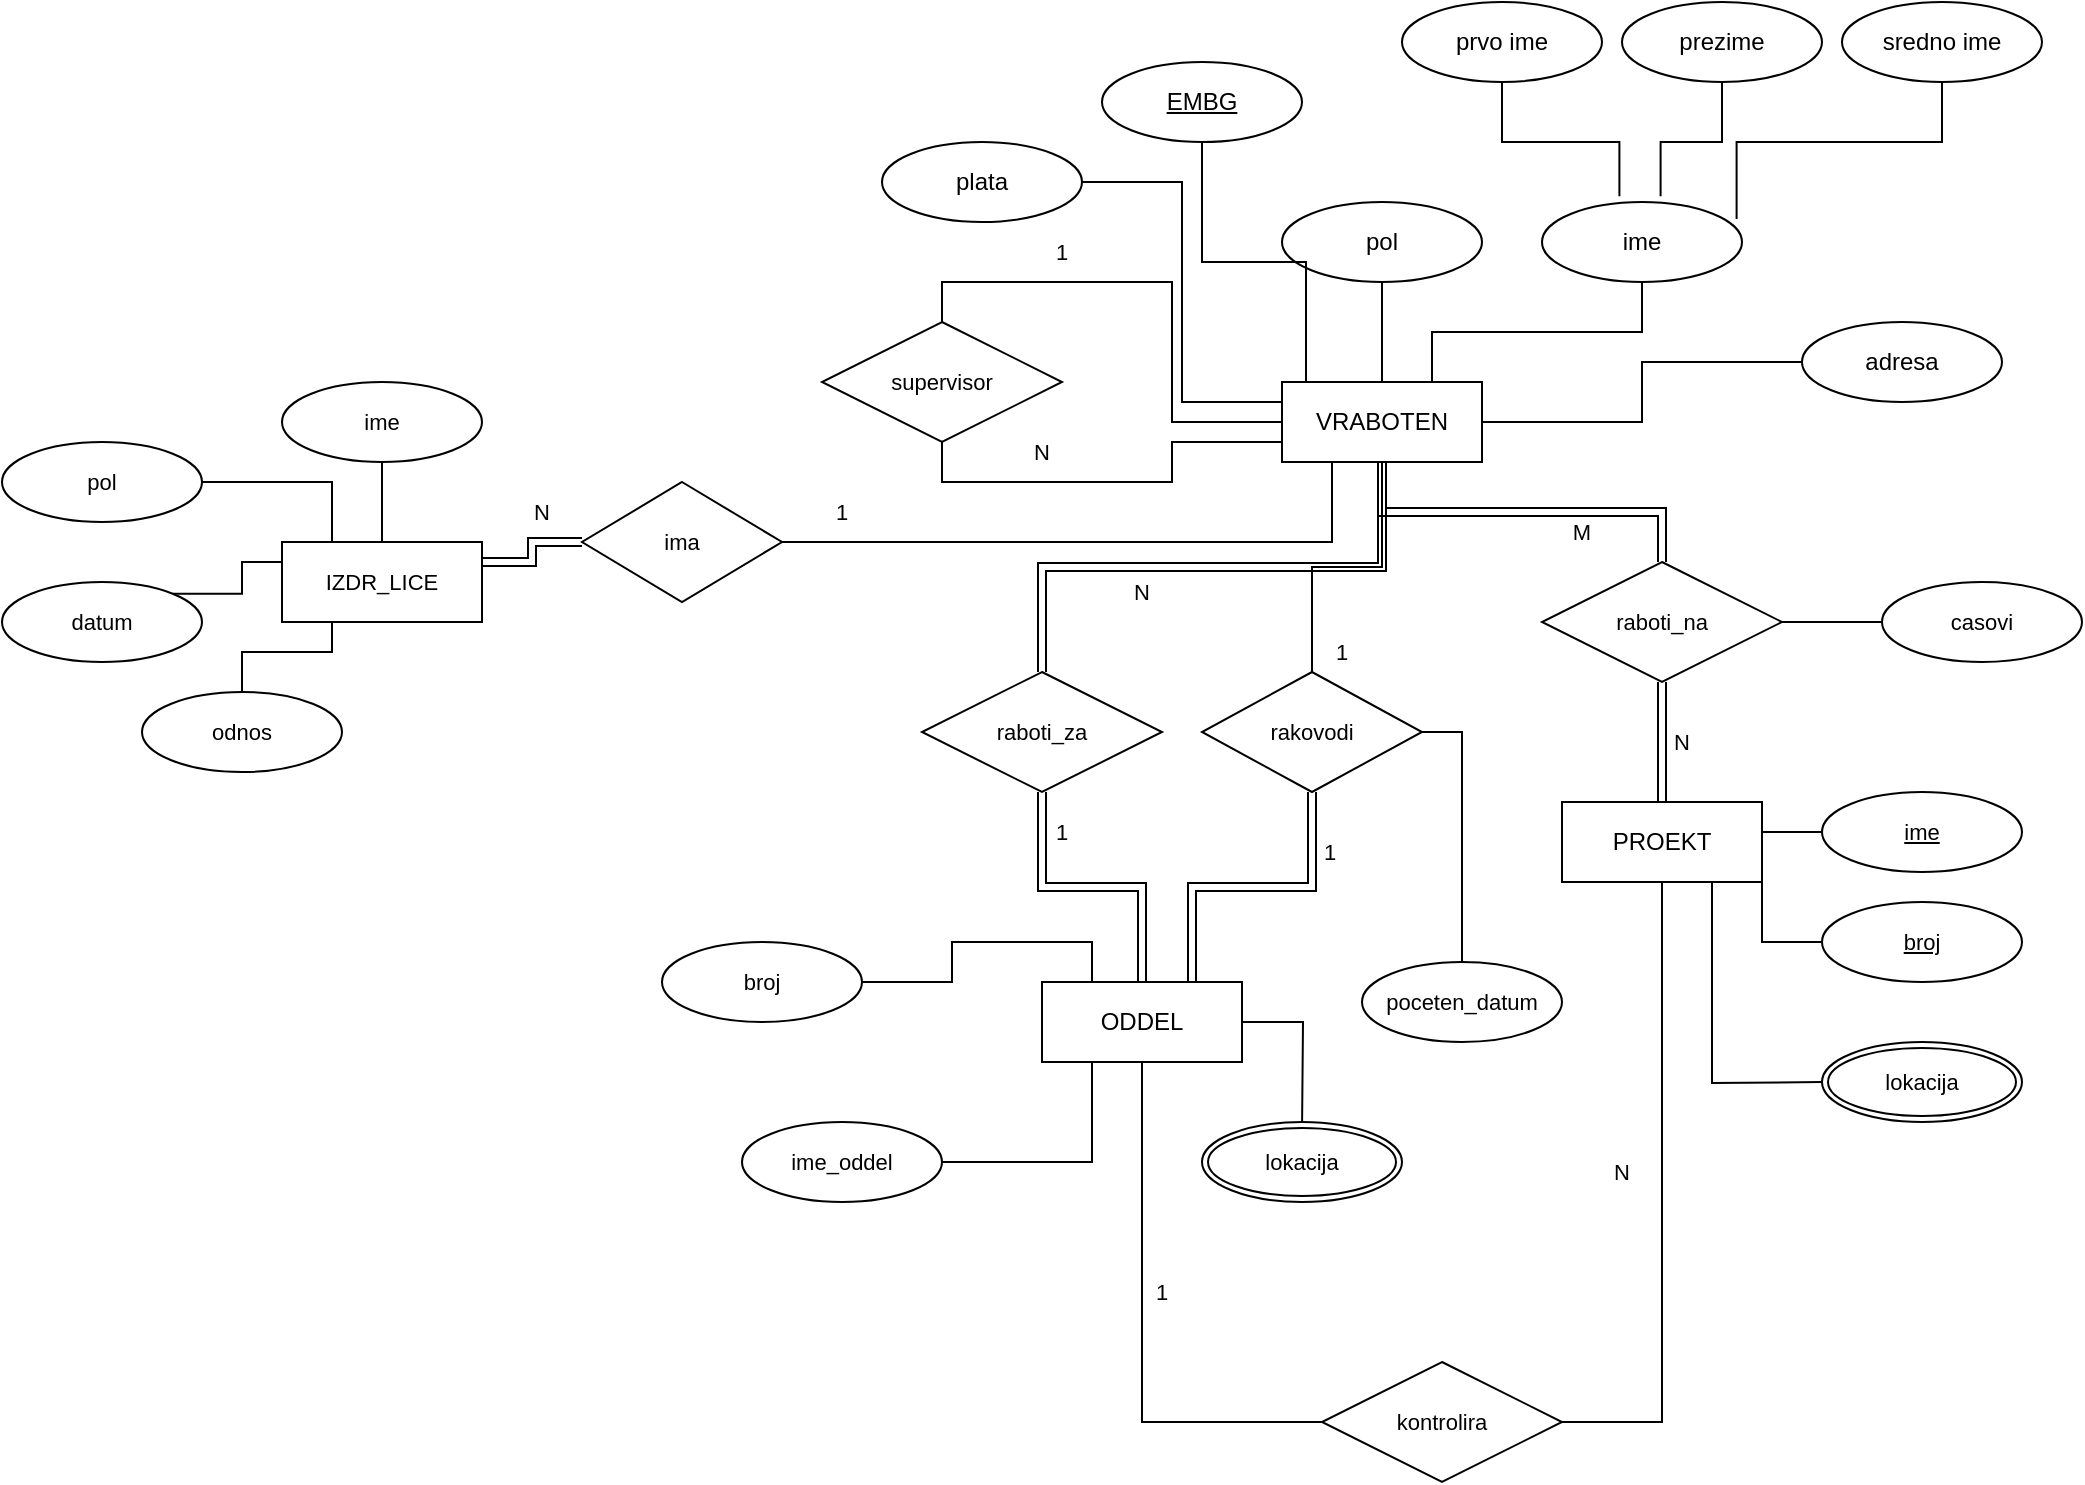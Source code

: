 <mxfile version="28.2.8">
  <diagram name="Page-1" id="N667YpDXs0Co67hu2uan">
    <mxGraphModel dx="1924" dy="592" grid="1" gridSize="10" guides="1" tooltips="1" connect="1" arrows="1" fold="1" page="1" pageScale="1" pageWidth="827" pageHeight="1169" math="0" shadow="0">
      <root>
        <mxCell id="0" />
        <mxCell id="1" parent="0" />
        <mxCell id="bW2PDLH4P24Y7x6BspK4-25" style="edgeStyle=orthogonalEdgeStyle;shape=link;rounded=0;orthogonalLoop=1;jettySize=auto;html=1;exitX=0.5;exitY=1;exitDx=0;exitDy=0;entryX=0.5;entryY=0;entryDx=0;entryDy=0;strokeColor=default;align=center;verticalAlign=middle;fontFamily=Helvetica;fontSize=11;fontColor=default;labelBackgroundColor=default;endArrow=none;endFill=0;" parent="1" source="bW2PDLH4P24Y7x6BspK4-1" target="bW2PDLH4P24Y7x6BspK4-23" edge="1">
          <mxGeometry relative="1" as="geometry" />
        </mxCell>
        <mxCell id="bW2PDLH4P24Y7x6BspK4-30" style="edgeStyle=orthogonalEdgeStyle;shape=link;rounded=0;orthogonalLoop=1;jettySize=auto;html=1;exitX=0.5;exitY=1;exitDx=0;exitDy=0;strokeColor=default;align=center;verticalAlign=middle;fontFamily=Helvetica;fontSize=11;fontColor=default;labelBackgroundColor=default;endArrow=none;endFill=0;" parent="1" source="bW2PDLH4P24Y7x6BspK4-1" target="bW2PDLH4P24Y7x6BspK4-24" edge="1">
          <mxGeometry relative="1" as="geometry">
            <Array as="points">
              <mxPoint x="410" y="275" />
              <mxPoint x="550" y="275" />
            </Array>
          </mxGeometry>
        </mxCell>
        <mxCell id="bW2PDLH4P24Y7x6BspK4-41" style="edgeStyle=orthogonalEdgeStyle;shape=connector;rounded=0;orthogonalLoop=1;jettySize=auto;html=1;exitX=0;exitY=0.5;exitDx=0;exitDy=0;entryX=0.5;entryY=0;entryDx=0;entryDy=0;strokeColor=default;align=center;verticalAlign=middle;fontFamily=Helvetica;fontSize=11;fontColor=default;labelBackgroundColor=default;endArrow=none;endFill=0;" parent="1" source="bW2PDLH4P24Y7x6BspK4-1" target="bW2PDLH4P24Y7x6BspK4-40" edge="1">
          <mxGeometry relative="1" as="geometry" />
        </mxCell>
        <mxCell id="bW2PDLH4P24Y7x6BspK4-42" style="edgeStyle=orthogonalEdgeStyle;shape=connector;rounded=0;orthogonalLoop=1;jettySize=auto;html=1;exitX=0;exitY=0.75;exitDx=0;exitDy=0;entryX=0.5;entryY=1;entryDx=0;entryDy=0;strokeColor=default;align=center;verticalAlign=middle;fontFamily=Helvetica;fontSize=11;fontColor=default;labelBackgroundColor=default;endArrow=none;endFill=0;" parent="1" source="bW2PDLH4P24Y7x6BspK4-1" target="bW2PDLH4P24Y7x6BspK4-40" edge="1">
          <mxGeometry relative="1" as="geometry" />
        </mxCell>
        <mxCell id="bW2PDLH4P24Y7x6BspK4-53" style="edgeStyle=orthogonalEdgeStyle;shape=connector;rounded=0;orthogonalLoop=1;jettySize=auto;html=1;exitX=0.5;exitY=1;exitDx=0;exitDy=0;entryX=0.5;entryY=0;entryDx=0;entryDy=0;strokeColor=default;align=center;verticalAlign=middle;fontFamily=Helvetica;fontSize=11;fontColor=default;labelBackgroundColor=default;endArrow=none;endFill=0;" parent="1" source="bW2PDLH4P24Y7x6BspK4-1" target="bW2PDLH4P24Y7x6BspK4-50" edge="1">
          <mxGeometry relative="1" as="geometry" />
        </mxCell>
        <mxCell id="bW2PDLH4P24Y7x6BspK4-1" value="VRABOTEN" style="whiteSpace=wrap;html=1;align=center;" parent="1" vertex="1">
          <mxGeometry x="360" y="210" width="100" height="40" as="geometry" />
        </mxCell>
        <mxCell id="bW2PDLH4P24Y7x6BspK4-2" value="EMBG" style="ellipse;whiteSpace=wrap;html=1;align=center;fontStyle=4" parent="1" vertex="1">
          <mxGeometry x="270" y="50" width="100" height="40" as="geometry" />
        </mxCell>
        <mxCell id="bW2PDLH4P24Y7x6BspK4-14" style="edgeStyle=orthogonalEdgeStyle;shape=connector;rounded=0;orthogonalLoop=1;jettySize=auto;html=1;exitX=0.5;exitY=1;exitDx=0;exitDy=0;strokeColor=default;align=center;verticalAlign=middle;fontFamily=Helvetica;fontSize=11;fontColor=default;labelBackgroundColor=default;endArrow=none;endFill=0;" parent="1" source="bW2PDLH4P24Y7x6BspK4-3" target="bW2PDLH4P24Y7x6BspK4-1" edge="1">
          <mxGeometry relative="1" as="geometry" />
        </mxCell>
        <mxCell id="bW2PDLH4P24Y7x6BspK4-3" value="pol" style="ellipse;whiteSpace=wrap;html=1;align=center;" parent="1" vertex="1">
          <mxGeometry x="360" y="120" width="100" height="40" as="geometry" />
        </mxCell>
        <mxCell id="bW2PDLH4P24Y7x6BspK4-16" style="edgeStyle=orthogonalEdgeStyle;shape=connector;rounded=0;orthogonalLoop=1;jettySize=auto;html=1;exitX=0.5;exitY=1;exitDx=0;exitDy=0;entryX=0.75;entryY=0;entryDx=0;entryDy=0;strokeColor=default;align=center;verticalAlign=middle;fontFamily=Helvetica;fontSize=11;fontColor=default;labelBackgroundColor=default;endArrow=none;endFill=0;" parent="1" source="bW2PDLH4P24Y7x6BspK4-4" target="bW2PDLH4P24Y7x6BspK4-1" edge="1">
          <mxGeometry relative="1" as="geometry" />
        </mxCell>
        <mxCell id="bW2PDLH4P24Y7x6BspK4-4" value="ime" style="ellipse;whiteSpace=wrap;html=1;align=center;" parent="1" vertex="1">
          <mxGeometry x="490" y="120" width="100" height="40" as="geometry" />
        </mxCell>
        <mxCell id="bW2PDLH4P24Y7x6BspK4-13" style="edgeStyle=orthogonalEdgeStyle;shape=connector;rounded=0;orthogonalLoop=1;jettySize=auto;html=1;exitX=1;exitY=0.5;exitDx=0;exitDy=0;entryX=0;entryY=0.25;entryDx=0;entryDy=0;strokeColor=default;align=center;verticalAlign=middle;fontFamily=Helvetica;fontSize=11;fontColor=default;labelBackgroundColor=default;endArrow=none;endFill=0;" parent="1" source="bW2PDLH4P24Y7x6BspK4-6" target="bW2PDLH4P24Y7x6BspK4-1" edge="1">
          <mxGeometry relative="1" as="geometry" />
        </mxCell>
        <mxCell id="bW2PDLH4P24Y7x6BspK4-6" value="plata" style="ellipse;whiteSpace=wrap;html=1;align=center;" parent="1" vertex="1">
          <mxGeometry x="160" y="90" width="100" height="40" as="geometry" />
        </mxCell>
        <mxCell id="bW2PDLH4P24Y7x6BspK4-17" style="edgeStyle=orthogonalEdgeStyle;shape=connector;rounded=0;orthogonalLoop=1;jettySize=auto;html=1;exitX=0;exitY=0.5;exitDx=0;exitDy=0;strokeColor=default;align=center;verticalAlign=middle;fontFamily=Helvetica;fontSize=11;fontColor=default;labelBackgroundColor=default;endArrow=none;endFill=0;" parent="1" source="bW2PDLH4P24Y7x6BspK4-7" target="bW2PDLH4P24Y7x6BspK4-1" edge="1">
          <mxGeometry relative="1" as="geometry" />
        </mxCell>
        <mxCell id="bW2PDLH4P24Y7x6BspK4-7" value="adresa" style="ellipse;whiteSpace=wrap;html=1;align=center;" parent="1" vertex="1">
          <mxGeometry x="620" y="180" width="100" height="40" as="geometry" />
        </mxCell>
        <mxCell id="bW2PDLH4P24Y7x6BspK4-8" value="sredno ime" style="ellipse;whiteSpace=wrap;html=1;align=center;" parent="1" vertex="1">
          <mxGeometry x="640" y="20" width="100" height="40" as="geometry" />
        </mxCell>
        <mxCell id="bW2PDLH4P24Y7x6BspK4-9" value="prezime" style="ellipse;whiteSpace=wrap;html=1;align=center;" parent="1" vertex="1">
          <mxGeometry x="530" y="20" width="100" height="40" as="geometry" />
        </mxCell>
        <mxCell id="bW2PDLH4P24Y7x6BspK4-10" value="prvo ime" style="ellipse;whiteSpace=wrap;html=1;align=center;" parent="1" vertex="1">
          <mxGeometry x="420" y="20" width="100" height="40" as="geometry" />
        </mxCell>
        <mxCell id="bW2PDLH4P24Y7x6BspK4-15" style="edgeStyle=orthogonalEdgeStyle;shape=connector;rounded=0;orthogonalLoop=1;jettySize=auto;html=1;exitX=0.5;exitY=1;exitDx=0;exitDy=0;entryX=0.12;entryY=0.012;entryDx=0;entryDy=0;entryPerimeter=0;strokeColor=default;align=center;verticalAlign=middle;fontFamily=Helvetica;fontSize=11;fontColor=default;labelBackgroundColor=default;endArrow=none;endFill=0;" parent="1" source="bW2PDLH4P24Y7x6BspK4-2" target="bW2PDLH4P24Y7x6BspK4-1" edge="1">
          <mxGeometry relative="1" as="geometry" />
        </mxCell>
        <mxCell id="bW2PDLH4P24Y7x6BspK4-18" style="edgeStyle=orthogonalEdgeStyle;shape=connector;rounded=0;orthogonalLoop=1;jettySize=auto;html=1;exitX=0.5;exitY=1;exitDx=0;exitDy=0;entryX=0.387;entryY=-0.071;entryDx=0;entryDy=0;entryPerimeter=0;strokeColor=default;align=center;verticalAlign=middle;fontFamily=Helvetica;fontSize=11;fontColor=default;labelBackgroundColor=default;endArrow=none;endFill=0;" parent="1" source="bW2PDLH4P24Y7x6BspK4-10" target="bW2PDLH4P24Y7x6BspK4-4" edge="1">
          <mxGeometry relative="1" as="geometry" />
        </mxCell>
        <mxCell id="bW2PDLH4P24Y7x6BspK4-19" style="edgeStyle=orthogonalEdgeStyle;shape=connector;rounded=0;orthogonalLoop=1;jettySize=auto;html=1;exitX=0.5;exitY=1;exitDx=0;exitDy=0;entryX=0.593;entryY=-0.071;entryDx=0;entryDy=0;entryPerimeter=0;strokeColor=default;align=center;verticalAlign=middle;fontFamily=Helvetica;fontSize=11;fontColor=default;labelBackgroundColor=default;endArrow=none;endFill=0;" parent="1" source="bW2PDLH4P24Y7x6BspK4-9" target="bW2PDLH4P24Y7x6BspK4-4" edge="1">
          <mxGeometry relative="1" as="geometry" />
        </mxCell>
        <mxCell id="bW2PDLH4P24Y7x6BspK4-20" style="edgeStyle=orthogonalEdgeStyle;shape=connector;rounded=0;orthogonalLoop=1;jettySize=auto;html=1;exitX=0.5;exitY=1;exitDx=0;exitDy=0;entryX=0.973;entryY=0.212;entryDx=0;entryDy=0;entryPerimeter=0;strokeColor=default;align=center;verticalAlign=middle;fontFamily=Helvetica;fontSize=11;fontColor=default;labelBackgroundColor=default;endArrow=none;endFill=0;" parent="1" source="bW2PDLH4P24Y7x6BspK4-8" target="bW2PDLH4P24Y7x6BspK4-4" edge="1">
          <mxGeometry relative="1" as="geometry" />
        </mxCell>
        <mxCell id="bW2PDLH4P24Y7x6BspK4-58" style="edgeStyle=orthogonalEdgeStyle;shape=connector;rounded=0;orthogonalLoop=1;jettySize=auto;html=1;exitX=1;exitY=0.5;exitDx=0;exitDy=0;entryX=0.5;entryY=0;entryDx=0;entryDy=0;strokeColor=default;align=center;verticalAlign=middle;fontFamily=Helvetica;fontSize=11;fontColor=default;labelBackgroundColor=default;endArrow=none;endFill=0;" parent="1" source="bW2PDLH4P24Y7x6BspK4-21" edge="1">
          <mxGeometry relative="1" as="geometry">
            <mxPoint x="370" y="585" as="targetPoint" />
          </mxGeometry>
        </mxCell>
        <mxCell id="bW2PDLH4P24Y7x6BspK4-61" style="edgeStyle=orthogonalEdgeStyle;shape=connector;rounded=0;orthogonalLoop=1;jettySize=auto;html=1;exitX=0.5;exitY=1;exitDx=0;exitDy=0;entryX=0;entryY=0.5;entryDx=0;entryDy=0;strokeColor=default;align=center;verticalAlign=middle;fontFamily=Helvetica;fontSize=11;fontColor=default;labelBackgroundColor=default;endArrow=none;endFill=0;" parent="1" source="bW2PDLH4P24Y7x6BspK4-21" target="bW2PDLH4P24Y7x6BspK4-60" edge="1">
          <mxGeometry relative="1" as="geometry" />
        </mxCell>
        <mxCell id="bW2PDLH4P24Y7x6BspK4-21" value="ODDEL" style="whiteSpace=wrap;html=1;align=center;" parent="1" vertex="1">
          <mxGeometry x="240" y="510" width="100" height="40" as="geometry" />
        </mxCell>
        <mxCell id="bW2PDLH4P24Y7x6BspK4-62" style="edgeStyle=orthogonalEdgeStyle;shape=connector;rounded=0;orthogonalLoop=1;jettySize=auto;html=1;exitX=0.5;exitY=1;exitDx=0;exitDy=0;entryX=1;entryY=0.5;entryDx=0;entryDy=0;strokeColor=default;align=center;verticalAlign=middle;fontFamily=Helvetica;fontSize=11;fontColor=default;labelBackgroundColor=default;endArrow=none;endFill=0;" parent="1" source="bW2PDLH4P24Y7x6BspK4-22" target="bW2PDLH4P24Y7x6BspK4-60" edge="1">
          <mxGeometry relative="1" as="geometry" />
        </mxCell>
        <mxCell id="bW2PDLH4P24Y7x6BspK4-22" value="PROEKT" style="whiteSpace=wrap;html=1;align=center;" parent="1" vertex="1">
          <mxGeometry x="500" y="420" width="100" height="40" as="geometry" />
        </mxCell>
        <mxCell id="bW2PDLH4P24Y7x6BspK4-26" style="edgeStyle=orthogonalEdgeStyle;shape=link;rounded=0;orthogonalLoop=1;jettySize=auto;html=1;exitX=0.5;exitY=1;exitDx=0;exitDy=0;entryX=0.5;entryY=0;entryDx=0;entryDy=0;strokeColor=default;align=center;verticalAlign=middle;fontFamily=Helvetica;fontSize=11;fontColor=default;labelBackgroundColor=default;endArrow=none;endFill=0;" parent="1" source="bW2PDLH4P24Y7x6BspK4-23" target="bW2PDLH4P24Y7x6BspK4-21" edge="1">
          <mxGeometry relative="1" as="geometry" />
        </mxCell>
        <mxCell id="bW2PDLH4P24Y7x6BspK4-23" value="raboti_za" style="shape=rhombus;perimeter=rhombusPerimeter;whiteSpace=wrap;html=1;align=center;fontFamily=Helvetica;fontSize=11;fontColor=default;labelBackgroundColor=default;" parent="1" vertex="1">
          <mxGeometry x="180" y="355" width="120" height="60" as="geometry" />
        </mxCell>
        <mxCell id="bW2PDLH4P24Y7x6BspK4-39" style="edgeStyle=orthogonalEdgeStyle;shape=connector;rounded=0;orthogonalLoop=1;jettySize=auto;html=1;exitX=1;exitY=0.5;exitDx=0;exitDy=0;strokeColor=default;align=center;verticalAlign=middle;fontFamily=Helvetica;fontSize=11;fontColor=default;labelBackgroundColor=default;endArrow=none;endFill=0;" parent="1" source="bW2PDLH4P24Y7x6BspK4-24" target="bW2PDLH4P24Y7x6BspK4-38" edge="1">
          <mxGeometry relative="1" as="geometry" />
        </mxCell>
        <mxCell id="bW2PDLH4P24Y7x6BspK4-24" value="raboti_na" style="shape=rhombus;perimeter=rhombusPerimeter;whiteSpace=wrap;html=1;align=center;fontFamily=Helvetica;fontSize=11;fontColor=default;labelBackgroundColor=default;" parent="1" vertex="1">
          <mxGeometry x="490" y="300" width="120" height="60" as="geometry" />
        </mxCell>
        <mxCell id="bW2PDLH4P24Y7x6BspK4-31" value="1" style="text;html=1;whiteSpace=wrap;strokeColor=none;fillColor=none;align=center;verticalAlign=middle;rounded=0;fontFamily=Helvetica;fontSize=11;fontColor=default;labelBackgroundColor=default;" parent="1" vertex="1">
          <mxGeometry x="220" y="420" width="60" height="30" as="geometry" />
        </mxCell>
        <mxCell id="bW2PDLH4P24Y7x6BspK4-32" value="N" style="text;html=1;whiteSpace=wrap;strokeColor=none;fillColor=none;align=center;verticalAlign=middle;rounded=0;fontFamily=Helvetica;fontSize=11;fontColor=default;labelBackgroundColor=default;" parent="1" vertex="1">
          <mxGeometry x="260" y="300" width="60" height="30" as="geometry" />
        </mxCell>
        <mxCell id="bW2PDLH4P24Y7x6BspK4-35" value="" style="edgeStyle=orthogonalEdgeStyle;shape=link;rounded=0;orthogonalLoop=1;jettySize=auto;html=1;exitX=0.5;exitY=1;exitDx=0;exitDy=0;strokeColor=default;align=center;verticalAlign=middle;fontFamily=Helvetica;fontSize=11;fontColor=default;labelBackgroundColor=default;endArrow=none;endFill=0;entryX=0.5;entryY=0;entryDx=0;entryDy=0;" parent="1" source="bW2PDLH4P24Y7x6BspK4-24" target="bW2PDLH4P24Y7x6BspK4-22" edge="1">
          <mxGeometry relative="1" as="geometry">
            <mxPoint x="550" y="360" as="sourcePoint" />
            <mxPoint x="550" y="410" as="targetPoint" />
          </mxGeometry>
        </mxCell>
        <mxCell id="bW2PDLH4P24Y7x6BspK4-36" value="N" style="text;html=1;whiteSpace=wrap;strokeColor=none;fillColor=none;align=center;verticalAlign=middle;rounded=0;fontFamily=Helvetica;fontSize=11;fontColor=default;labelBackgroundColor=default;" parent="1" vertex="1">
          <mxGeometry x="530" y="375" width="60" height="30" as="geometry" />
        </mxCell>
        <mxCell id="bW2PDLH4P24Y7x6BspK4-37" value="М" style="text;html=1;whiteSpace=wrap;strokeColor=none;fillColor=none;align=center;verticalAlign=middle;rounded=0;fontFamily=Helvetica;fontSize=11;fontColor=default;labelBackgroundColor=default;" parent="1" vertex="1">
          <mxGeometry x="480" y="270" width="60" height="30" as="geometry" />
        </mxCell>
        <mxCell id="bW2PDLH4P24Y7x6BspK4-38" value="casovi" style="ellipse;whiteSpace=wrap;html=1;align=center;fontFamily=Helvetica;fontSize=11;fontColor=default;labelBackgroundColor=default;" parent="1" vertex="1">
          <mxGeometry x="660" y="310" width="100" height="40" as="geometry" />
        </mxCell>
        <mxCell id="bW2PDLH4P24Y7x6BspK4-40" value="supervisor" style="shape=rhombus;perimeter=rhombusPerimeter;whiteSpace=wrap;html=1;align=center;fontFamily=Helvetica;fontSize=11;fontColor=default;labelBackgroundColor=default;" parent="1" vertex="1">
          <mxGeometry x="130" y="180" width="120" height="60" as="geometry" />
        </mxCell>
        <mxCell id="bW2PDLH4P24Y7x6BspK4-43" value="1" style="text;html=1;whiteSpace=wrap;strokeColor=none;fillColor=none;align=center;verticalAlign=middle;rounded=0;fontFamily=Helvetica;fontSize=11;fontColor=default;labelBackgroundColor=default;" parent="1" vertex="1">
          <mxGeometry x="220" y="130" width="60" height="30" as="geometry" />
        </mxCell>
        <mxCell id="bW2PDLH4P24Y7x6BspK4-44" value="N" style="text;html=1;whiteSpace=wrap;strokeColor=none;fillColor=none;align=center;verticalAlign=middle;rounded=0;fontFamily=Helvetica;fontSize=11;fontColor=default;labelBackgroundColor=default;" parent="1" vertex="1">
          <mxGeometry x="210" y="230" width="60" height="30" as="geometry" />
        </mxCell>
        <mxCell id="bW2PDLH4P24Y7x6BspK4-49" style="edgeStyle=orthogonalEdgeStyle;shape=connector;rounded=0;orthogonalLoop=1;jettySize=auto;html=1;exitX=1;exitY=0.5;exitDx=0;exitDy=0;entryX=0.25;entryY=1;entryDx=0;entryDy=0;strokeColor=default;align=center;verticalAlign=middle;fontFamily=Helvetica;fontSize=11;fontColor=default;labelBackgroundColor=default;endArrow=none;endFill=0;" parent="1" source="bW2PDLH4P24Y7x6BspK4-46" target="bW2PDLH4P24Y7x6BspK4-21" edge="1">
          <mxGeometry relative="1" as="geometry" />
        </mxCell>
        <mxCell id="bW2PDLH4P24Y7x6BspK4-46" value="ime_oddel" style="ellipse;whiteSpace=wrap;html=1;align=center;fontFamily=Helvetica;fontSize=11;fontColor=default;labelBackgroundColor=default;" parent="1" vertex="1">
          <mxGeometry x="90" y="580" width="100" height="40" as="geometry" />
        </mxCell>
        <mxCell id="bW2PDLH4P24Y7x6BspK4-48" style="edgeStyle=orthogonalEdgeStyle;shape=connector;rounded=0;orthogonalLoop=1;jettySize=auto;html=1;exitX=1;exitY=0.5;exitDx=0;exitDy=0;entryX=0.25;entryY=0;entryDx=0;entryDy=0;strokeColor=default;align=center;verticalAlign=middle;fontFamily=Helvetica;fontSize=11;fontColor=default;labelBackgroundColor=default;endArrow=none;endFill=0;" parent="1" source="bW2PDLH4P24Y7x6BspK4-47" target="bW2PDLH4P24Y7x6BspK4-21" edge="1">
          <mxGeometry relative="1" as="geometry" />
        </mxCell>
        <mxCell id="bW2PDLH4P24Y7x6BspK4-47" value="broj" style="ellipse;whiteSpace=wrap;html=1;align=center;fontFamily=Helvetica;fontSize=11;fontColor=default;labelBackgroundColor=default;" parent="1" vertex="1">
          <mxGeometry x="50" y="490" width="100" height="40" as="geometry" />
        </mxCell>
        <mxCell id="bW2PDLH4P24Y7x6BspK4-54" style="edgeStyle=orthogonalEdgeStyle;shape=link;rounded=0;orthogonalLoop=1;jettySize=auto;html=1;exitX=0.5;exitY=1;exitDx=0;exitDy=0;entryX=0.75;entryY=0;entryDx=0;entryDy=0;strokeColor=default;align=center;verticalAlign=middle;fontFamily=Helvetica;fontSize=11;fontColor=default;labelBackgroundColor=default;endArrow=none;endFill=0;" parent="1" source="bW2PDLH4P24Y7x6BspK4-50" target="bW2PDLH4P24Y7x6BspK4-21" edge="1">
          <mxGeometry relative="1" as="geometry" />
        </mxCell>
        <mxCell id="bW2PDLH4P24Y7x6BspK4-56" style="edgeStyle=orthogonalEdgeStyle;shape=connector;rounded=0;orthogonalLoop=1;jettySize=auto;html=1;exitX=1;exitY=0.5;exitDx=0;exitDy=0;entryX=0.5;entryY=0;entryDx=0;entryDy=0;strokeColor=default;align=center;verticalAlign=middle;fontFamily=Helvetica;fontSize=11;fontColor=default;labelBackgroundColor=default;endArrow=none;endFill=0;" parent="1" source="bW2PDLH4P24Y7x6BspK4-50" target="bW2PDLH4P24Y7x6BspK4-55" edge="1">
          <mxGeometry relative="1" as="geometry" />
        </mxCell>
        <mxCell id="bW2PDLH4P24Y7x6BspK4-50" value="rakovodi" style="shape=rhombus;perimeter=rhombusPerimeter;whiteSpace=wrap;html=1;align=center;fontFamily=Helvetica;fontSize=11;fontColor=default;labelBackgroundColor=default;" parent="1" vertex="1">
          <mxGeometry x="320" y="355" width="110" height="60" as="geometry" />
        </mxCell>
        <mxCell id="bW2PDLH4P24Y7x6BspK4-51" value="1" style="text;html=1;whiteSpace=wrap;strokeColor=none;fillColor=none;align=center;verticalAlign=middle;rounded=0;fontFamily=Helvetica;fontSize=11;fontColor=default;labelBackgroundColor=default;" parent="1" vertex="1">
          <mxGeometry x="360" y="330" width="60" height="30" as="geometry" />
        </mxCell>
        <mxCell id="bW2PDLH4P24Y7x6BspK4-52" value="1" style="text;html=1;whiteSpace=wrap;strokeColor=none;fillColor=none;align=center;verticalAlign=middle;rounded=0;fontFamily=Helvetica;fontSize=11;fontColor=default;labelBackgroundColor=default;" parent="1" vertex="1">
          <mxGeometry x="354" y="430" width="60" height="30" as="geometry" />
        </mxCell>
        <mxCell id="bW2PDLH4P24Y7x6BspK4-55" value="poceten_datum" style="ellipse;whiteSpace=wrap;html=1;align=center;fontFamily=Helvetica;fontSize=11;fontColor=default;labelBackgroundColor=default;" parent="1" vertex="1">
          <mxGeometry x="400" y="500" width="100" height="40" as="geometry" />
        </mxCell>
        <mxCell id="bW2PDLH4P24Y7x6BspK4-59" value="lokacija" style="ellipse;shape=doubleEllipse;margin=3;whiteSpace=wrap;html=1;align=center;fontFamily=Helvetica;fontSize=11;fontColor=default;labelBackgroundColor=default;" parent="1" vertex="1">
          <mxGeometry x="320" y="580" width="100" height="40" as="geometry" />
        </mxCell>
        <mxCell id="bW2PDLH4P24Y7x6BspK4-60" value="kontrolira" style="shape=rhombus;perimeter=rhombusPerimeter;whiteSpace=wrap;html=1;align=center;fontFamily=Helvetica;fontSize=11;fontColor=default;labelBackgroundColor=default;" parent="1" vertex="1">
          <mxGeometry x="380" y="700" width="120" height="60" as="geometry" />
        </mxCell>
        <mxCell id="bW2PDLH4P24Y7x6BspK4-63" value="N" style="text;html=1;whiteSpace=wrap;strokeColor=none;fillColor=none;align=center;verticalAlign=middle;rounded=0;fontFamily=Helvetica;fontSize=11;fontColor=default;labelBackgroundColor=default;" parent="1" vertex="1">
          <mxGeometry x="500" y="590" width="60" height="30" as="geometry" />
        </mxCell>
        <mxCell id="bW2PDLH4P24Y7x6BspK4-64" value="1" style="text;html=1;whiteSpace=wrap;strokeColor=none;fillColor=none;align=center;verticalAlign=middle;rounded=0;fontFamily=Helvetica;fontSize=11;fontColor=default;labelBackgroundColor=default;" parent="1" vertex="1">
          <mxGeometry x="270" y="650" width="60" height="30" as="geometry" />
        </mxCell>
        <mxCell id="bW2PDLH4P24Y7x6BspK4-70" style="edgeStyle=orthogonalEdgeStyle;shape=connector;rounded=0;orthogonalLoop=1;jettySize=auto;html=1;exitX=0;exitY=0.5;exitDx=0;exitDy=0;entryX=1;entryY=0.5;entryDx=0;entryDy=0;strokeColor=default;align=center;verticalAlign=middle;fontFamily=Helvetica;fontSize=11;fontColor=default;labelBackgroundColor=default;endArrow=none;endFill=0;" parent="1" source="bW2PDLH4P24Y7x6BspK4-67" target="bW2PDLH4P24Y7x6BspK4-22" edge="1">
          <mxGeometry relative="1" as="geometry" />
        </mxCell>
        <mxCell id="bW2PDLH4P24Y7x6BspK4-67" value="&lt;u&gt;ime&lt;/u&gt;" style="ellipse;whiteSpace=wrap;html=1;align=center;fontFamily=Helvetica;fontSize=11;fontColor=default;labelBackgroundColor=default;" parent="1" vertex="1">
          <mxGeometry x="630" y="415" width="100" height="40" as="geometry" />
        </mxCell>
        <mxCell id="bW2PDLH4P24Y7x6BspK4-72" style="edgeStyle=orthogonalEdgeStyle;shape=connector;rounded=0;orthogonalLoop=1;jettySize=auto;html=1;exitX=0;exitY=0.5;exitDx=0;exitDy=0;entryX=0.75;entryY=1;entryDx=0;entryDy=0;strokeColor=default;align=center;verticalAlign=middle;fontFamily=Helvetica;fontSize=11;fontColor=default;labelBackgroundColor=default;endArrow=none;endFill=0;" parent="1" target="bW2PDLH4P24Y7x6BspK4-22" edge="1">
          <mxGeometry relative="1" as="geometry">
            <mxPoint x="630" y="560" as="sourcePoint" />
          </mxGeometry>
        </mxCell>
        <mxCell id="bW2PDLH4P24Y7x6BspK4-71" style="edgeStyle=orthogonalEdgeStyle;shape=connector;rounded=0;orthogonalLoop=1;jettySize=auto;html=1;exitX=0;exitY=0.5;exitDx=0;exitDy=0;entryX=1;entryY=1;entryDx=0;entryDy=0;strokeColor=default;align=center;verticalAlign=middle;fontFamily=Helvetica;fontSize=11;fontColor=default;labelBackgroundColor=default;endArrow=none;endFill=0;" parent="1" source="bW2PDLH4P24Y7x6BspK4-69" target="bW2PDLH4P24Y7x6BspK4-22" edge="1">
          <mxGeometry relative="1" as="geometry" />
        </mxCell>
        <mxCell id="bW2PDLH4P24Y7x6BspK4-69" value="&lt;u&gt;broj&lt;/u&gt;" style="ellipse;whiteSpace=wrap;html=1;align=center;fontFamily=Helvetica;fontSize=11;fontColor=default;labelBackgroundColor=default;" parent="1" vertex="1">
          <mxGeometry x="630" y="470" width="100" height="40" as="geometry" />
        </mxCell>
        <mxCell id="bW2PDLH4P24Y7x6BspK4-73" value="lokacija" style="ellipse;shape=doubleEllipse;margin=3;whiteSpace=wrap;html=1;align=center;fontFamily=Helvetica;fontSize=11;fontColor=default;labelBackgroundColor=default;" parent="1" vertex="1">
          <mxGeometry x="630" y="540" width="100" height="40" as="geometry" />
        </mxCell>
        <mxCell id="bW2PDLH4P24Y7x6BspK4-74" value="IZDR_LICE" style="whiteSpace=wrap;html=1;align=center;fontFamily=Helvetica;fontSize=11;fontColor=default;labelBackgroundColor=default;" parent="1" vertex="1">
          <mxGeometry x="-140" y="290" width="100" height="40" as="geometry" />
        </mxCell>
        <mxCell id="bW2PDLH4P24Y7x6BspK4-79" style="edgeStyle=orthogonalEdgeStyle;shape=connector;rounded=0;orthogonalLoop=1;jettySize=auto;html=1;exitX=0.5;exitY=1;exitDx=0;exitDy=0;entryX=0.5;entryY=0;entryDx=0;entryDy=0;strokeColor=default;align=center;verticalAlign=middle;fontFamily=Helvetica;fontSize=11;fontColor=default;labelBackgroundColor=default;endArrow=none;endFill=0;" parent="1" source="bW2PDLH4P24Y7x6BspK4-75" target="bW2PDLH4P24Y7x6BspK4-74" edge="1">
          <mxGeometry relative="1" as="geometry" />
        </mxCell>
        <mxCell id="bW2PDLH4P24Y7x6BspK4-75" value="ime" style="ellipse;whiteSpace=wrap;html=1;align=center;fontFamily=Helvetica;fontSize=11;fontColor=default;labelBackgroundColor=default;" parent="1" vertex="1">
          <mxGeometry x="-140" y="210" width="100" height="40" as="geometry" />
        </mxCell>
        <mxCell id="bW2PDLH4P24Y7x6BspK4-80" style="edgeStyle=orthogonalEdgeStyle;shape=connector;rounded=0;orthogonalLoop=1;jettySize=auto;html=1;exitX=1;exitY=0.5;exitDx=0;exitDy=0;entryX=0.25;entryY=0;entryDx=0;entryDy=0;strokeColor=default;align=center;verticalAlign=middle;fontFamily=Helvetica;fontSize=11;fontColor=default;labelBackgroundColor=default;endArrow=none;endFill=0;" parent="1" source="bW2PDLH4P24Y7x6BspK4-76" target="bW2PDLH4P24Y7x6BspK4-74" edge="1">
          <mxGeometry relative="1" as="geometry" />
        </mxCell>
        <mxCell id="bW2PDLH4P24Y7x6BspK4-76" value="pol" style="ellipse;whiteSpace=wrap;html=1;align=center;fontFamily=Helvetica;fontSize=11;fontColor=default;labelBackgroundColor=default;" parent="1" vertex="1">
          <mxGeometry x="-280" y="240" width="100" height="40" as="geometry" />
        </mxCell>
        <mxCell id="bW2PDLH4P24Y7x6BspK4-81" style="edgeStyle=orthogonalEdgeStyle;shape=connector;rounded=0;orthogonalLoop=1;jettySize=auto;html=1;exitX=1;exitY=0;exitDx=0;exitDy=0;entryX=0;entryY=0.25;entryDx=0;entryDy=0;strokeColor=default;align=center;verticalAlign=middle;fontFamily=Helvetica;fontSize=11;fontColor=default;labelBackgroundColor=default;endArrow=none;endFill=0;" parent="1" source="bW2PDLH4P24Y7x6BspK4-77" target="bW2PDLH4P24Y7x6BspK4-74" edge="1">
          <mxGeometry relative="1" as="geometry" />
        </mxCell>
        <mxCell id="bW2PDLH4P24Y7x6BspK4-77" value="datum" style="ellipse;whiteSpace=wrap;html=1;align=center;fontFamily=Helvetica;fontSize=11;fontColor=default;labelBackgroundColor=default;" parent="1" vertex="1">
          <mxGeometry x="-280" y="310" width="100" height="40" as="geometry" />
        </mxCell>
        <mxCell id="bW2PDLH4P24Y7x6BspK4-82" style="edgeStyle=orthogonalEdgeStyle;shape=connector;rounded=0;orthogonalLoop=1;jettySize=auto;html=1;exitX=0.5;exitY=0;exitDx=0;exitDy=0;entryX=0.25;entryY=1;entryDx=0;entryDy=0;strokeColor=default;align=center;verticalAlign=middle;fontFamily=Helvetica;fontSize=11;fontColor=default;labelBackgroundColor=default;endArrow=none;endFill=0;" parent="1" source="bW2PDLH4P24Y7x6BspK4-78" target="bW2PDLH4P24Y7x6BspK4-74" edge="1">
          <mxGeometry relative="1" as="geometry" />
        </mxCell>
        <mxCell id="bW2PDLH4P24Y7x6BspK4-78" value="odnos" style="ellipse;whiteSpace=wrap;html=1;align=center;fontFamily=Helvetica;fontSize=11;fontColor=default;labelBackgroundColor=default;" parent="1" vertex="1">
          <mxGeometry x="-210" y="365" width="100" height="40" as="geometry" />
        </mxCell>
        <mxCell id="bW2PDLH4P24Y7x6BspK4-84" style="edgeStyle=orthogonalEdgeStyle;shape=connector;rounded=0;orthogonalLoop=1;jettySize=auto;html=1;exitX=1;exitY=0.5;exitDx=0;exitDy=0;entryX=0.25;entryY=1;entryDx=0;entryDy=0;strokeColor=default;align=center;verticalAlign=middle;fontFamily=Helvetica;fontSize=11;fontColor=default;labelBackgroundColor=default;endArrow=none;endFill=0;" parent="1" source="bW2PDLH4P24Y7x6BspK4-83" target="bW2PDLH4P24Y7x6BspK4-1" edge="1">
          <mxGeometry relative="1" as="geometry" />
        </mxCell>
        <mxCell id="bW2PDLH4P24Y7x6BspK4-85" style="edgeStyle=orthogonalEdgeStyle;shape=link;rounded=0;orthogonalLoop=1;jettySize=auto;html=1;exitX=0;exitY=0.5;exitDx=0;exitDy=0;entryX=1;entryY=0.25;entryDx=0;entryDy=0;strokeColor=default;align=center;verticalAlign=middle;fontFamily=Helvetica;fontSize=11;fontColor=default;labelBackgroundColor=default;endArrow=none;endFill=0;" parent="1" source="bW2PDLH4P24Y7x6BspK4-83" target="bW2PDLH4P24Y7x6BspK4-74" edge="1">
          <mxGeometry relative="1" as="geometry" />
        </mxCell>
        <mxCell id="bW2PDLH4P24Y7x6BspK4-83" value="ima" style="shape=rhombus;perimeter=rhombusPerimeter;whiteSpace=wrap;html=1;align=center;fontFamily=Helvetica;fontSize=11;fontColor=default;labelBackgroundColor=default;" parent="1" vertex="1">
          <mxGeometry x="10" y="260" width="100" height="60" as="geometry" />
        </mxCell>
        <mxCell id="bW2PDLH4P24Y7x6BspK4-86" value="N" style="text;html=1;whiteSpace=wrap;strokeColor=none;fillColor=none;align=center;verticalAlign=middle;rounded=0;fontFamily=Helvetica;fontSize=11;fontColor=default;labelBackgroundColor=default;" parent="1" vertex="1">
          <mxGeometry x="-40" y="260" width="60" height="30" as="geometry" />
        </mxCell>
        <mxCell id="bW2PDLH4P24Y7x6BspK4-87" value="1" style="text;html=1;whiteSpace=wrap;strokeColor=none;fillColor=none;align=center;verticalAlign=middle;rounded=0;fontFamily=Helvetica;fontSize=11;fontColor=default;labelBackgroundColor=default;" parent="1" vertex="1">
          <mxGeometry x="110" y="260" width="60" height="30" as="geometry" />
        </mxCell>
      </root>
    </mxGraphModel>
  </diagram>
</mxfile>
